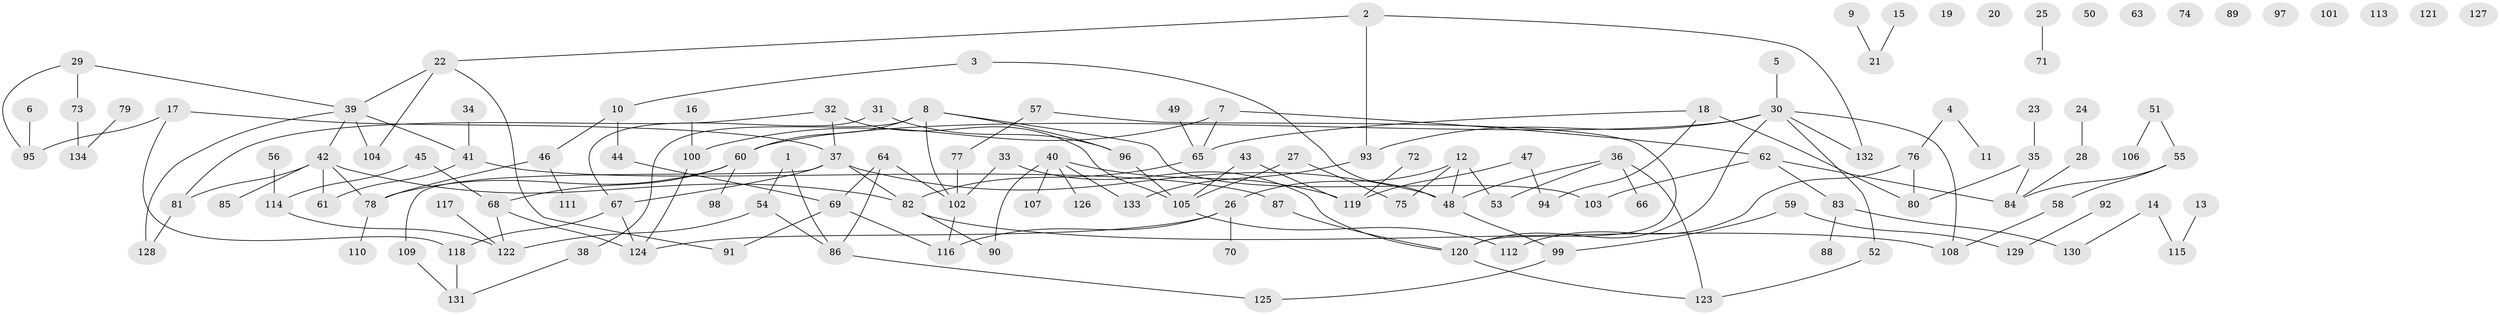 // Generated by graph-tools (version 1.1) at 2025/49/03/09/25 03:49:06]
// undirected, 134 vertices, 159 edges
graph export_dot {
graph [start="1"]
  node [color=gray90,style=filled];
  1;
  2;
  3;
  4;
  5;
  6;
  7;
  8;
  9;
  10;
  11;
  12;
  13;
  14;
  15;
  16;
  17;
  18;
  19;
  20;
  21;
  22;
  23;
  24;
  25;
  26;
  27;
  28;
  29;
  30;
  31;
  32;
  33;
  34;
  35;
  36;
  37;
  38;
  39;
  40;
  41;
  42;
  43;
  44;
  45;
  46;
  47;
  48;
  49;
  50;
  51;
  52;
  53;
  54;
  55;
  56;
  57;
  58;
  59;
  60;
  61;
  62;
  63;
  64;
  65;
  66;
  67;
  68;
  69;
  70;
  71;
  72;
  73;
  74;
  75;
  76;
  77;
  78;
  79;
  80;
  81;
  82;
  83;
  84;
  85;
  86;
  87;
  88;
  89;
  90;
  91;
  92;
  93;
  94;
  95;
  96;
  97;
  98;
  99;
  100;
  101;
  102;
  103;
  104;
  105;
  106;
  107;
  108;
  109;
  110;
  111;
  112;
  113;
  114;
  115;
  116;
  117;
  118;
  119;
  120;
  121;
  122;
  123;
  124;
  125;
  126;
  127;
  128;
  129;
  130;
  131;
  132;
  133;
  134;
  1 -- 54;
  1 -- 86;
  2 -- 22;
  2 -- 93;
  2 -- 132;
  3 -- 10;
  3 -- 48;
  4 -- 11;
  4 -- 76;
  5 -- 30;
  6 -- 95;
  7 -- 62;
  7 -- 65;
  7 -- 100;
  8 -- 38;
  8 -- 60;
  8 -- 96;
  8 -- 102;
  8 -- 103;
  9 -- 21;
  10 -- 44;
  10 -- 46;
  12 -- 26;
  12 -- 48;
  12 -- 53;
  12 -- 75;
  13 -- 115;
  14 -- 115;
  14 -- 130;
  15 -- 21;
  16 -- 100;
  17 -- 37;
  17 -- 95;
  17 -- 118;
  18 -- 65;
  18 -- 80;
  18 -- 94;
  22 -- 39;
  22 -- 91;
  22 -- 104;
  23 -- 35;
  24 -- 28;
  25 -- 71;
  26 -- 70;
  26 -- 116;
  26 -- 124;
  27 -- 75;
  27 -- 105;
  28 -- 84;
  29 -- 39;
  29 -- 73;
  29 -- 95;
  30 -- 52;
  30 -- 60;
  30 -- 93;
  30 -- 108;
  30 -- 120;
  30 -- 132;
  31 -- 67;
  31 -- 96;
  32 -- 37;
  32 -- 81;
  32 -- 105;
  33 -- 102;
  33 -- 120;
  34 -- 41;
  35 -- 80;
  35 -- 84;
  36 -- 48;
  36 -- 53;
  36 -- 66;
  36 -- 123;
  37 -- 48;
  37 -- 67;
  37 -- 82;
  37 -- 109;
  38 -- 131;
  39 -- 41;
  39 -- 42;
  39 -- 104;
  39 -- 128;
  40 -- 90;
  40 -- 107;
  40 -- 119;
  40 -- 126;
  40 -- 133;
  41 -- 61;
  41 -- 87;
  42 -- 61;
  42 -- 78;
  42 -- 81;
  42 -- 82;
  42 -- 85;
  43 -- 105;
  43 -- 119;
  44 -- 69;
  45 -- 68;
  45 -- 114;
  46 -- 78;
  46 -- 111;
  47 -- 94;
  47 -- 119;
  48 -- 99;
  49 -- 65;
  51 -- 55;
  51 -- 106;
  52 -- 123;
  54 -- 86;
  54 -- 122;
  55 -- 58;
  55 -- 84;
  56 -- 114;
  57 -- 77;
  57 -- 120;
  58 -- 108;
  59 -- 99;
  59 -- 129;
  60 -- 68;
  60 -- 78;
  60 -- 98;
  62 -- 83;
  62 -- 84;
  62 -- 103;
  64 -- 69;
  64 -- 86;
  64 -- 102;
  65 -- 82;
  67 -- 118;
  67 -- 124;
  68 -- 122;
  68 -- 124;
  69 -- 91;
  69 -- 116;
  72 -- 119;
  73 -- 134;
  76 -- 80;
  76 -- 112;
  77 -- 102;
  78 -- 110;
  79 -- 134;
  81 -- 128;
  82 -- 90;
  82 -- 108;
  83 -- 88;
  83 -- 130;
  86 -- 125;
  87 -- 120;
  92 -- 129;
  93 -- 133;
  96 -- 105;
  99 -- 125;
  100 -- 124;
  102 -- 116;
  105 -- 112;
  109 -- 131;
  114 -- 122;
  117 -- 122;
  118 -- 131;
  120 -- 123;
}
